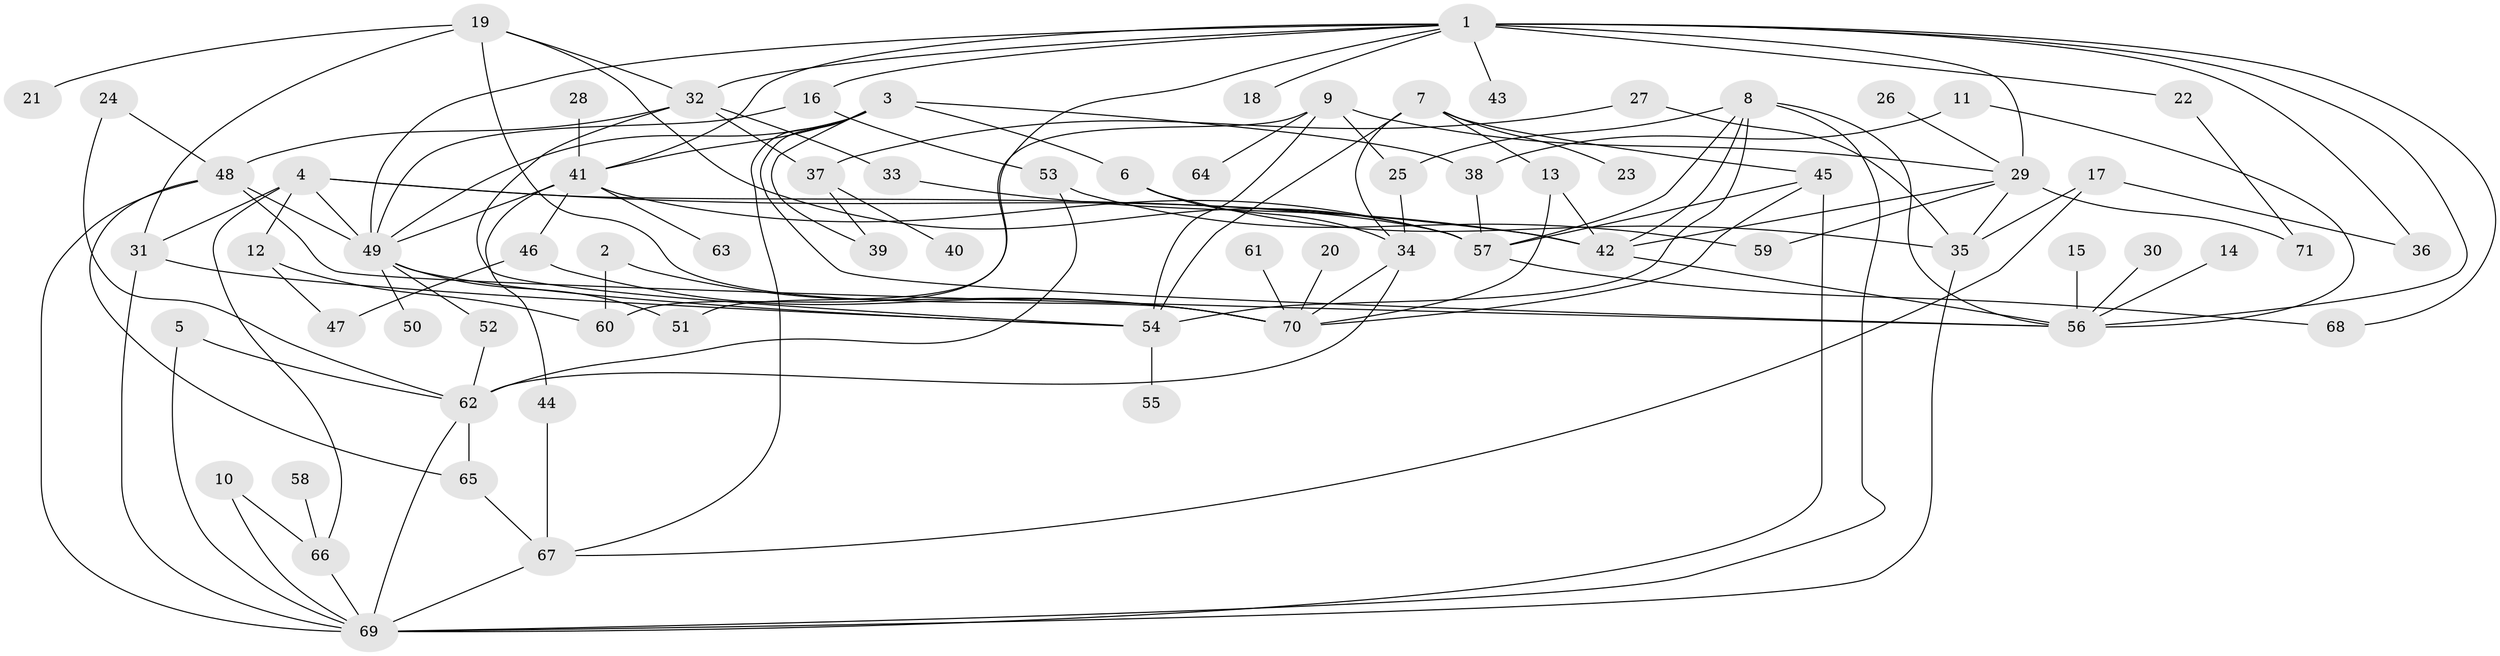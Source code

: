 // original degree distribution, {3: 0.2112676056338028, 5: 0.07746478873239436, 2: 0.323943661971831, 7: 0.04225352112676056, 6: 0.04225352112676056, 4: 0.09859154929577464, 1: 0.20422535211267606}
// Generated by graph-tools (version 1.1) at 2025/25/03/09/25 03:25:28]
// undirected, 71 vertices, 126 edges
graph export_dot {
graph [start="1"]
  node [color=gray90,style=filled];
  1;
  2;
  3;
  4;
  5;
  6;
  7;
  8;
  9;
  10;
  11;
  12;
  13;
  14;
  15;
  16;
  17;
  18;
  19;
  20;
  21;
  22;
  23;
  24;
  25;
  26;
  27;
  28;
  29;
  30;
  31;
  32;
  33;
  34;
  35;
  36;
  37;
  38;
  39;
  40;
  41;
  42;
  43;
  44;
  45;
  46;
  47;
  48;
  49;
  50;
  51;
  52;
  53;
  54;
  55;
  56;
  57;
  58;
  59;
  60;
  61;
  62;
  63;
  64;
  65;
  66;
  67;
  68;
  69;
  70;
  71;
  1 -- 16 [weight=1.0];
  1 -- 18 [weight=1.0];
  1 -- 22 [weight=1.0];
  1 -- 29 [weight=1.0];
  1 -- 32 [weight=1.0];
  1 -- 36 [weight=1.0];
  1 -- 41 [weight=1.0];
  1 -- 43 [weight=1.0];
  1 -- 49 [weight=1.0];
  1 -- 51 [weight=1.0];
  1 -- 56 [weight=1.0];
  1 -- 68 [weight=1.0];
  2 -- 60 [weight=1.0];
  2 -- 70 [weight=1.0];
  3 -- 6 [weight=1.0];
  3 -- 38 [weight=1.0];
  3 -- 39 [weight=1.0];
  3 -- 41 [weight=2.0];
  3 -- 49 [weight=1.0];
  3 -- 56 [weight=1.0];
  3 -- 67 [weight=1.0];
  4 -- 12 [weight=1.0];
  4 -- 31 [weight=1.0];
  4 -- 42 [weight=1.0];
  4 -- 49 [weight=1.0];
  4 -- 57 [weight=1.0];
  4 -- 66 [weight=1.0];
  5 -- 62 [weight=1.0];
  5 -- 69 [weight=1.0];
  6 -- 34 [weight=1.0];
  6 -- 35 [weight=1.0];
  7 -- 13 [weight=1.0];
  7 -- 23 [weight=1.0];
  7 -- 34 [weight=1.0];
  7 -- 45 [weight=1.0];
  7 -- 54 [weight=1.0];
  8 -- 25 [weight=1.0];
  8 -- 42 [weight=1.0];
  8 -- 54 [weight=1.0];
  8 -- 56 [weight=1.0];
  8 -- 57 [weight=1.0];
  8 -- 69 [weight=1.0];
  9 -- 25 [weight=1.0];
  9 -- 29 [weight=1.0];
  9 -- 54 [weight=1.0];
  9 -- 60 [weight=1.0];
  9 -- 64 [weight=1.0];
  10 -- 66 [weight=1.0];
  10 -- 69 [weight=1.0];
  11 -- 38 [weight=1.0];
  11 -- 56 [weight=1.0];
  12 -- 47 [weight=1.0];
  12 -- 60 [weight=1.0];
  13 -- 42 [weight=1.0];
  13 -- 70 [weight=1.0];
  14 -- 56 [weight=1.0];
  15 -- 56 [weight=1.0];
  16 -- 49 [weight=1.0];
  16 -- 53 [weight=1.0];
  17 -- 35 [weight=1.0];
  17 -- 36 [weight=1.0];
  17 -- 67 [weight=1.0];
  19 -- 21 [weight=1.0];
  19 -- 31 [weight=1.0];
  19 -- 32 [weight=1.0];
  19 -- 57 [weight=1.0];
  19 -- 70 [weight=1.0];
  20 -- 70 [weight=1.0];
  22 -- 71 [weight=1.0];
  24 -- 48 [weight=1.0];
  24 -- 62 [weight=1.0];
  25 -- 34 [weight=1.0];
  26 -- 29 [weight=1.0];
  27 -- 35 [weight=1.0];
  27 -- 37 [weight=1.0];
  28 -- 41 [weight=1.0];
  29 -- 35 [weight=1.0];
  29 -- 42 [weight=1.0];
  29 -- 59 [weight=1.0];
  29 -- 71 [weight=1.0];
  30 -- 56 [weight=1.0];
  31 -- 54 [weight=2.0];
  31 -- 69 [weight=1.0];
  32 -- 33 [weight=1.0];
  32 -- 37 [weight=1.0];
  32 -- 48 [weight=1.0];
  32 -- 54 [weight=1.0];
  33 -- 42 [weight=1.0];
  34 -- 62 [weight=1.0];
  34 -- 70 [weight=1.0];
  35 -- 69 [weight=1.0];
  37 -- 39 [weight=1.0];
  37 -- 40 [weight=1.0];
  38 -- 57 [weight=1.0];
  41 -- 44 [weight=1.0];
  41 -- 46 [weight=1.0];
  41 -- 49 [weight=1.0];
  41 -- 57 [weight=1.0];
  41 -- 63 [weight=1.0];
  42 -- 56 [weight=1.0];
  44 -- 67 [weight=1.0];
  45 -- 57 [weight=1.0];
  45 -- 69 [weight=1.0];
  45 -- 70 [weight=1.0];
  46 -- 47 [weight=1.0];
  46 -- 70 [weight=1.0];
  48 -- 49 [weight=1.0];
  48 -- 56 [weight=1.0];
  48 -- 65 [weight=1.0];
  48 -- 69 [weight=1.0];
  49 -- 50 [weight=1.0];
  49 -- 51 [weight=2.0];
  49 -- 52 [weight=1.0];
  49 -- 54 [weight=1.0];
  52 -- 62 [weight=1.0];
  53 -- 59 [weight=1.0];
  53 -- 62 [weight=1.0];
  54 -- 55 [weight=1.0];
  57 -- 68 [weight=1.0];
  58 -- 66 [weight=1.0];
  61 -- 70 [weight=1.0];
  62 -- 65 [weight=1.0];
  62 -- 69 [weight=1.0];
  65 -- 67 [weight=1.0];
  66 -- 69 [weight=1.0];
  67 -- 69 [weight=1.0];
}
